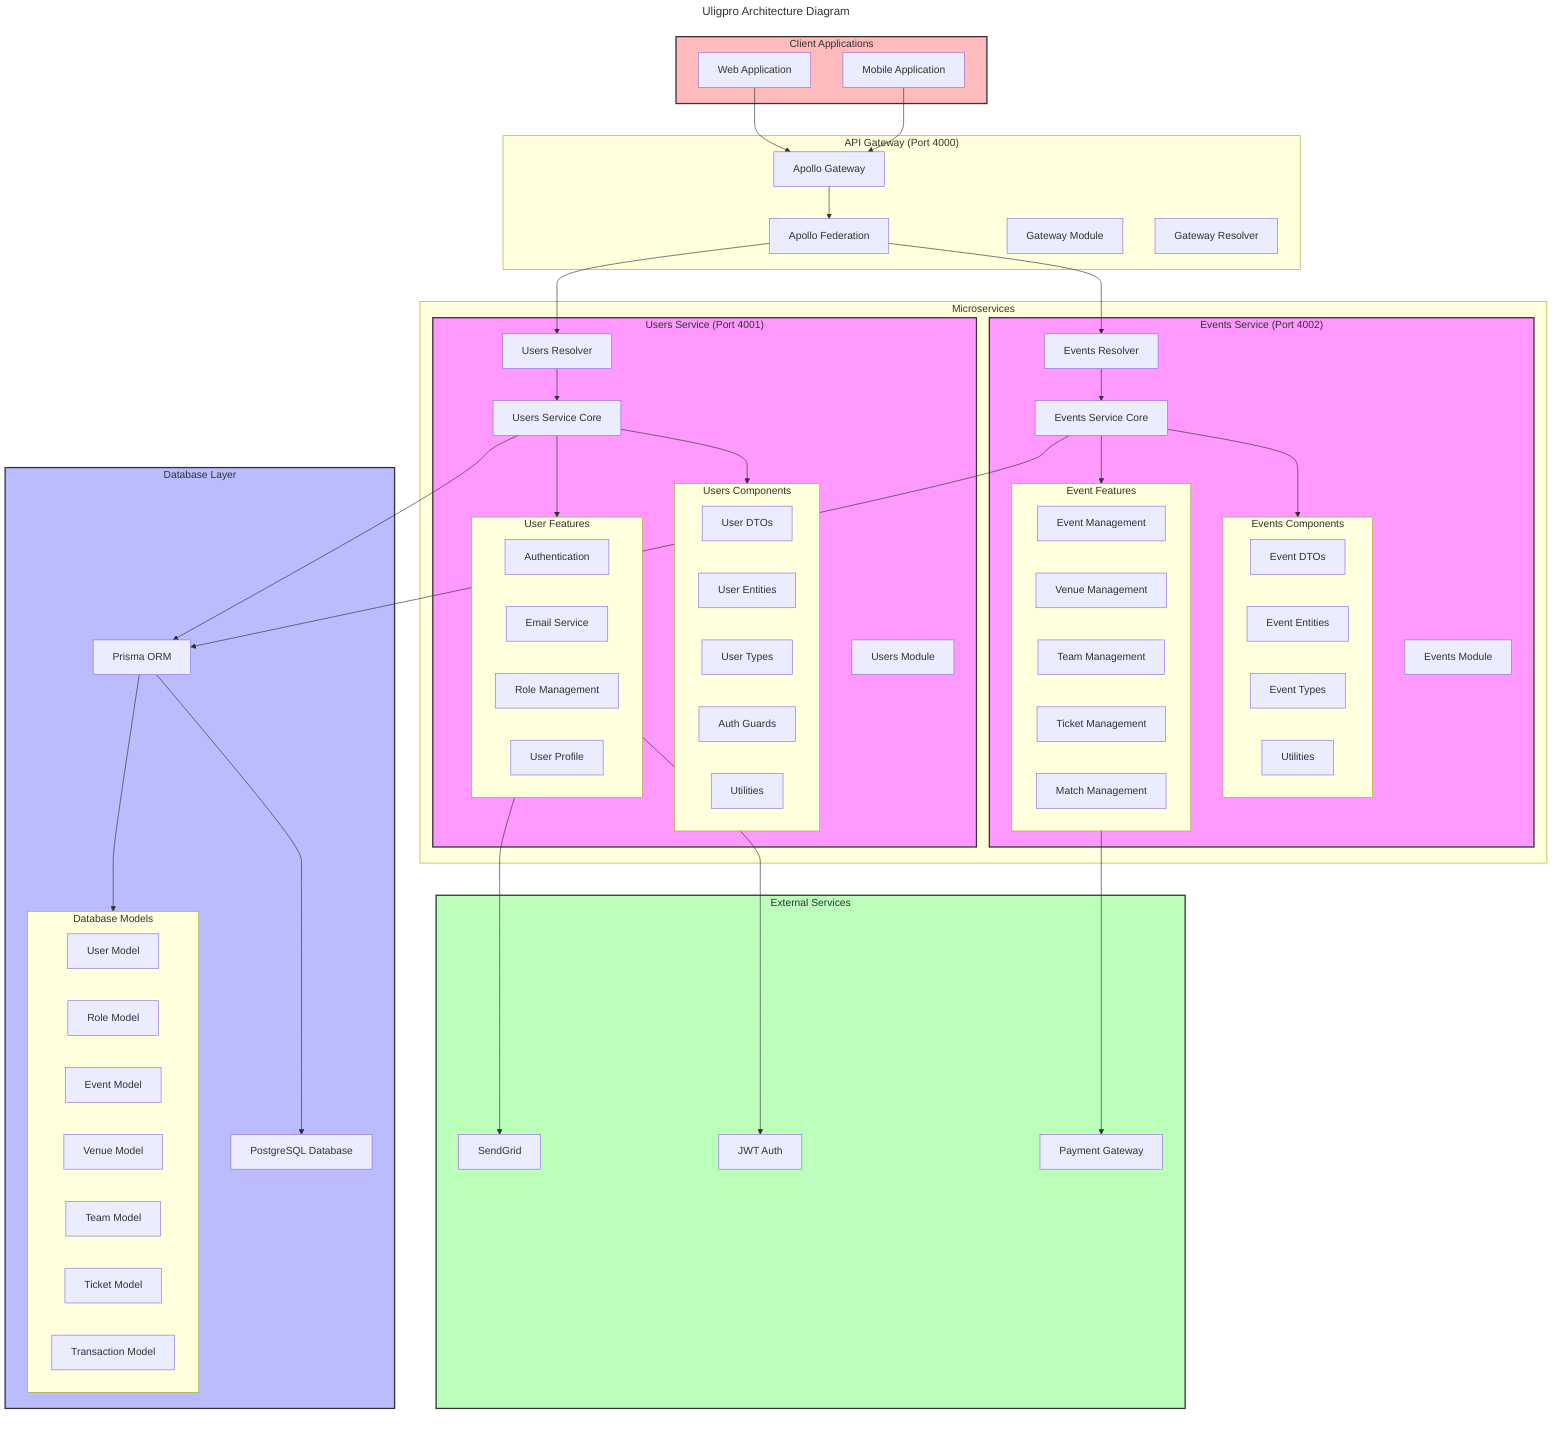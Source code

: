 ---
title: Uligpro Architecture Diagram
---
graph TB
    %% Client Layer
    subgraph Client["Client Applications"]
        WebApp["Web Application"]
        MobileApp["Mobile Application"]
    end

    %% API Gateway Layer
    subgraph Gateway["API Gateway (Port 4000)"]
        ApolloGateway["Apollo Gateway"]
        Federation["Apollo Federation"]
        GatewayModule["Gateway Module"]
        GatewayResolver["Gateway Resolver"]
    end

    %% Microservices Layer
    subgraph Microservices["Microservices"]
        %% Users Service
        subgraph UsersService["Users Service (Port 4001)"]
            UsersModule["Users Module"]
            UsersResolver["Users Resolver"]
            UsersServiceCore["Users Service Core"]
            
            subgraph UsersComponents["Users Components"]
                UserDTO["User DTOs"]
                UserEntities["User Entities"]
                UserTypes["User Types"]
                UserGuards["Auth Guards"]
                UserUtils["Utilities"]
            end

            subgraph UserFeatures["User Features"]
                Auth["Authentication"]
                EmailService["Email Service"]
                RoleBased["Role Management"]
                Profile["User Profile"]
            end
        end

        %% Events Service
        subgraph EventsService["Events Service (Port 4002)"]
            EventsModule["Events Module"]
            EventsResolver["Events Resolver"]
            EventsServiceCore["Events Service Core"]
            
            subgraph EventsComponents["Events Components"]
                EventDTO["Event DTOs"]
                EventEntities["Event Entities"]
                EventTypes["Event Types"]
                EventUtils["Utilities"]
            end

            subgraph EventFeatures["Event Features"]
                EventMgmt["Event Management"]
                VenueMgmt["Venue Management"]
                TeamMgmt["Team Management"]
                TicketMgmt["Ticket Management"]
                MatchMgmt["Match Management"]
            end
        end
    end

    %% Database Layer
    subgraph Database["Database Layer"]
        Prisma["Prisma ORM"]
        PostgreSQL["PostgreSQL Database"]
        
        subgraph Models["Database Models"]
            UserModel["User Model"]
            RoleModel["Role Model"]
            EventModel["Event Model"]
            VenueModel["Venue Model"]
            TeamModel["Team Model"]
            TicketModel["Ticket Model"]
            TransactionModel["Transaction Model"]
        end
    end

    %% External Services
    subgraph External["External Services"]
        SendGrid["SendGrid"]
        JWT["JWT Auth"]
        PaymentGateway["Payment Gateway"]
    end

    %% Connections
    WebApp --> ApolloGateway
    MobileApp --> ApolloGateway
    ApolloGateway --> Federation
    Federation --> UsersResolver
    Federation --> EventsResolver
    UsersResolver --> UsersServiceCore
    UsersServiceCore --> UserFeatures
    UsersServiceCore --> UsersComponents
    UsersServiceCore --> Prisma
    UserFeatures --> SendGrid
    UserFeatures --> JWT
    EventsResolver --> EventsServiceCore
    EventsServiceCore --> EventFeatures
    EventsServiceCore --> EventsComponents
    EventsServiceCore --> Prisma
    EventFeatures --> PaymentGateway
    Prisma --> PostgreSQL
    Prisma --> Models

    %% Styling
    classDef service fill:#f9f,stroke:#333,stroke-width:2px
    classDef database fill:#bbf,stroke:#333,stroke-width:2px
    classDef external fill:#bfb,stroke:#333,stroke-width:2px
    classDef client fill:#fbb,stroke:#333,stroke-width:2px

    class UsersService,EventsService service
    class Database database
    class External external
    class Client client
